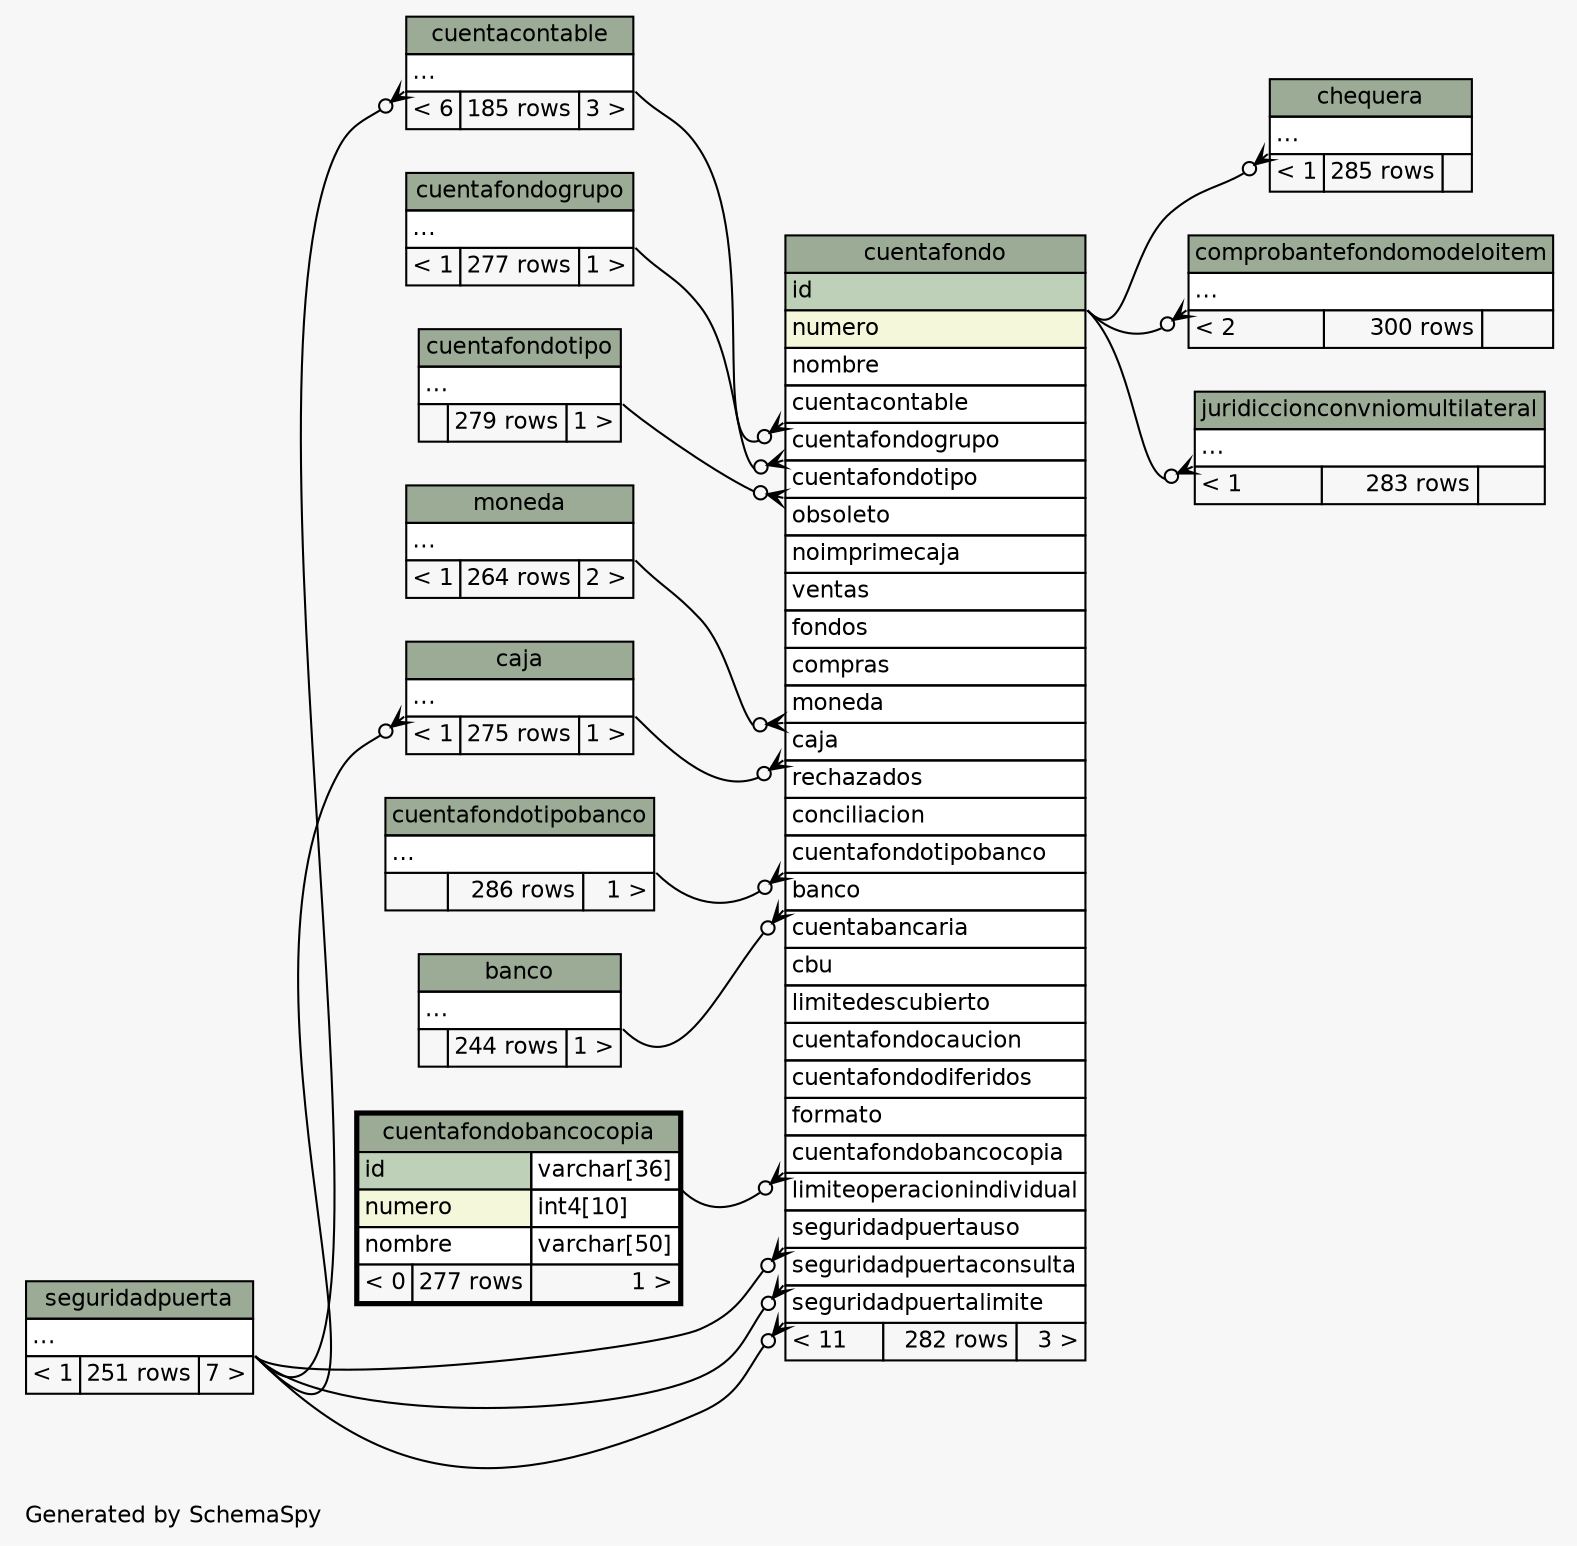 // dot 2.2.1 on Windows 10 10.0
// SchemaSpy rev 590
digraph "twoDegreesRelationshipsDiagram" {
  graph [
    rankdir="RL"
    bgcolor="#f7f7f7"
    label="\nGenerated by SchemaSpy"
    labeljust="l"
    nodesep="0.18"
    ranksep="0.46"
    fontname="Helvetica"
    fontsize="11"
  ];
  node [
    fontname="Helvetica"
    fontsize="11"
    shape="plaintext"
  ];
  edge [
    arrowsize="0.8"
  ];
  "caja":"elipses":sw -> "seguridadpuerta":"elipses":se [arrowhead=none dir=back arrowtail=crowodot];
  "chequera":"elipses":sw -> "cuentafondo":"id":se [arrowhead=none dir=back arrowtail=crowodot];
  "comprobantefondomodeloitem":"elipses":sw -> "cuentafondo":"id":se [arrowhead=none dir=back arrowtail=crowodot];
  "cuentacontable":"elipses":sw -> "seguridadpuerta":"elipses":se [arrowhead=none dir=back arrowtail=crowodot];
  "cuentafondo":"banco":sw -> "banco":"elipses":se [arrowhead=none dir=back arrowtail=crowodot];
  "cuentafondo":"caja":sw -> "caja":"elipses":se [arrowhead=none dir=back arrowtail=crowodot];
  "cuentafondo":"cuentacontable":sw -> "cuentacontable":"elipses":se [arrowhead=none dir=back arrowtail=crowodot];
  "cuentafondo":"cuentafondobancocopia":sw -> "cuentafondobancocopia":"id.type":se [arrowhead=none dir=back arrowtail=crowodot];
  "cuentafondo":"cuentafondogrupo":sw -> "cuentafondogrupo":"elipses":se [arrowhead=none dir=back arrowtail=crowodot];
  "cuentafondo":"cuentafondotipo":sw -> "cuentafondotipo":"elipses":se [arrowhead=none dir=back arrowtail=crowodot];
  "cuentafondo":"cuentafondotipobanco":sw -> "cuentafondotipobanco":"elipses":se [arrowhead=none dir=back arrowtail=crowodot];
  "cuentafondo":"moneda":sw -> "moneda":"elipses":se [arrowhead=none dir=back arrowtail=crowodot];
  "cuentafondo":"seguridadpuertaconsulta":sw -> "seguridadpuerta":"elipses":se [arrowhead=none dir=back arrowtail=crowodot];
  "cuentafondo":"seguridadpuertalimite":sw -> "seguridadpuerta":"elipses":se [arrowhead=none dir=back arrowtail=crowodot];
  "cuentafondo":"seguridadpuertauso":sw -> "seguridadpuerta":"elipses":se [arrowhead=none dir=back arrowtail=crowodot];
  "juridiccionconvniomultilateral":"elipses":sw -> "cuentafondo":"id":se [arrowhead=none dir=back arrowtail=crowodot];
  "banco" [
    label=<
    <TABLE BORDER="0" CELLBORDER="1" CELLSPACING="0" BGCOLOR="#ffffff">
      <TR><TD COLSPAN="3" BGCOLOR="#9bab96" ALIGN="CENTER">banco</TD></TR>
      <TR><TD PORT="elipses" COLSPAN="3" ALIGN="LEFT">...</TD></TR>
      <TR><TD ALIGN="LEFT" BGCOLOR="#f7f7f7">  </TD><TD ALIGN="RIGHT" BGCOLOR="#f7f7f7">244 rows</TD><TD ALIGN="RIGHT" BGCOLOR="#f7f7f7">1 &gt;</TD></TR>
    </TABLE>>
    URL="banco.html"
    tooltip="banco"
  ];
  "caja" [
    label=<
    <TABLE BORDER="0" CELLBORDER="1" CELLSPACING="0" BGCOLOR="#ffffff">
      <TR><TD COLSPAN="3" BGCOLOR="#9bab96" ALIGN="CENTER">caja</TD></TR>
      <TR><TD PORT="elipses" COLSPAN="3" ALIGN="LEFT">...</TD></TR>
      <TR><TD ALIGN="LEFT" BGCOLOR="#f7f7f7">&lt; 1</TD><TD ALIGN="RIGHT" BGCOLOR="#f7f7f7">275 rows</TD><TD ALIGN="RIGHT" BGCOLOR="#f7f7f7">1 &gt;</TD></TR>
    </TABLE>>
    URL="caja.html"
    tooltip="caja"
  ];
  "chequera" [
    label=<
    <TABLE BORDER="0" CELLBORDER="1" CELLSPACING="0" BGCOLOR="#ffffff">
      <TR><TD COLSPAN="3" BGCOLOR="#9bab96" ALIGN="CENTER">chequera</TD></TR>
      <TR><TD PORT="elipses" COLSPAN="3" ALIGN="LEFT">...</TD></TR>
      <TR><TD ALIGN="LEFT" BGCOLOR="#f7f7f7">&lt; 1</TD><TD ALIGN="RIGHT" BGCOLOR="#f7f7f7">285 rows</TD><TD ALIGN="RIGHT" BGCOLOR="#f7f7f7">  </TD></TR>
    </TABLE>>
    URL="chequera.html"
    tooltip="chequera"
  ];
  "comprobantefondomodeloitem" [
    label=<
    <TABLE BORDER="0" CELLBORDER="1" CELLSPACING="0" BGCOLOR="#ffffff">
      <TR><TD COLSPAN="3" BGCOLOR="#9bab96" ALIGN="CENTER">comprobantefondomodeloitem</TD></TR>
      <TR><TD PORT="elipses" COLSPAN="3" ALIGN="LEFT">...</TD></TR>
      <TR><TD ALIGN="LEFT" BGCOLOR="#f7f7f7">&lt; 2</TD><TD ALIGN="RIGHT" BGCOLOR="#f7f7f7">300 rows</TD><TD ALIGN="RIGHT" BGCOLOR="#f7f7f7">  </TD></TR>
    </TABLE>>
    URL="comprobantefondomodeloitem.html"
    tooltip="comprobantefondomodeloitem"
  ];
  "cuentacontable" [
    label=<
    <TABLE BORDER="0" CELLBORDER="1" CELLSPACING="0" BGCOLOR="#ffffff">
      <TR><TD COLSPAN="3" BGCOLOR="#9bab96" ALIGN="CENTER">cuentacontable</TD></TR>
      <TR><TD PORT="elipses" COLSPAN="3" ALIGN="LEFT">...</TD></TR>
      <TR><TD ALIGN="LEFT" BGCOLOR="#f7f7f7">&lt; 6</TD><TD ALIGN="RIGHT" BGCOLOR="#f7f7f7">185 rows</TD><TD ALIGN="RIGHT" BGCOLOR="#f7f7f7">3 &gt;</TD></TR>
    </TABLE>>
    URL="cuentacontable.html"
    tooltip="cuentacontable"
  ];
  "cuentafondo" [
    label=<
    <TABLE BORDER="0" CELLBORDER="1" CELLSPACING="0" BGCOLOR="#ffffff">
      <TR><TD COLSPAN="3" BGCOLOR="#9bab96" ALIGN="CENTER">cuentafondo</TD></TR>
      <TR><TD PORT="id" COLSPAN="3" BGCOLOR="#bed1b8" ALIGN="LEFT">id</TD></TR>
      <TR><TD PORT="numero" COLSPAN="3" BGCOLOR="#f4f7da" ALIGN="LEFT">numero</TD></TR>
      <TR><TD PORT="nombre" COLSPAN="3" ALIGN="LEFT">nombre</TD></TR>
      <TR><TD PORT="cuentacontable" COLSPAN="3" ALIGN="LEFT">cuentacontable</TD></TR>
      <TR><TD PORT="cuentafondogrupo" COLSPAN="3" ALIGN="LEFT">cuentafondogrupo</TD></TR>
      <TR><TD PORT="cuentafondotipo" COLSPAN="3" ALIGN="LEFT">cuentafondotipo</TD></TR>
      <TR><TD PORT="obsoleto" COLSPAN="3" ALIGN="LEFT">obsoleto</TD></TR>
      <TR><TD PORT="noimprimecaja" COLSPAN="3" ALIGN="LEFT">noimprimecaja</TD></TR>
      <TR><TD PORT="ventas" COLSPAN="3" ALIGN="LEFT">ventas</TD></TR>
      <TR><TD PORT="fondos" COLSPAN="3" ALIGN="LEFT">fondos</TD></TR>
      <TR><TD PORT="compras" COLSPAN="3" ALIGN="LEFT">compras</TD></TR>
      <TR><TD PORT="moneda" COLSPAN="3" ALIGN="LEFT">moneda</TD></TR>
      <TR><TD PORT="caja" COLSPAN="3" ALIGN="LEFT">caja</TD></TR>
      <TR><TD PORT="rechazados" COLSPAN="3" ALIGN="LEFT">rechazados</TD></TR>
      <TR><TD PORT="conciliacion" COLSPAN="3" ALIGN="LEFT">conciliacion</TD></TR>
      <TR><TD PORT="cuentafondotipobanco" COLSPAN="3" ALIGN="LEFT">cuentafondotipobanco</TD></TR>
      <TR><TD PORT="banco" COLSPAN="3" ALIGN="LEFT">banco</TD></TR>
      <TR><TD PORT="cuentabancaria" COLSPAN="3" ALIGN="LEFT">cuentabancaria</TD></TR>
      <TR><TD PORT="cbu" COLSPAN="3" ALIGN="LEFT">cbu</TD></TR>
      <TR><TD PORT="limitedescubierto" COLSPAN="3" ALIGN="LEFT">limitedescubierto</TD></TR>
      <TR><TD PORT="cuentafondocaucion" COLSPAN="3" ALIGN="LEFT">cuentafondocaucion</TD></TR>
      <TR><TD PORT="cuentafondodiferidos" COLSPAN="3" ALIGN="LEFT">cuentafondodiferidos</TD></TR>
      <TR><TD PORT="formato" COLSPAN="3" ALIGN="LEFT">formato</TD></TR>
      <TR><TD PORT="cuentafondobancocopia" COLSPAN="3" ALIGN="LEFT">cuentafondobancocopia</TD></TR>
      <TR><TD PORT="limiteoperacionindividual" COLSPAN="3" ALIGN="LEFT">limiteoperacionindividual</TD></TR>
      <TR><TD PORT="seguridadpuertauso" COLSPAN="3" ALIGN="LEFT">seguridadpuertauso</TD></TR>
      <TR><TD PORT="seguridadpuertaconsulta" COLSPAN="3" ALIGN="LEFT">seguridadpuertaconsulta</TD></TR>
      <TR><TD PORT="seguridadpuertalimite" COLSPAN="3" ALIGN="LEFT">seguridadpuertalimite</TD></TR>
      <TR><TD ALIGN="LEFT" BGCOLOR="#f7f7f7">&lt; 11</TD><TD ALIGN="RIGHT" BGCOLOR="#f7f7f7">282 rows</TD><TD ALIGN="RIGHT" BGCOLOR="#f7f7f7">3 &gt;</TD></TR>
    </TABLE>>
    URL="cuentafondo.html"
    tooltip="cuentafondo"
  ];
  "cuentafondobancocopia" [
    label=<
    <TABLE BORDER="2" CELLBORDER="1" CELLSPACING="0" BGCOLOR="#ffffff">
      <TR><TD COLSPAN="3" BGCOLOR="#9bab96" ALIGN="CENTER">cuentafondobancocopia</TD></TR>
      <TR><TD PORT="id" COLSPAN="2" BGCOLOR="#bed1b8" ALIGN="LEFT">id</TD><TD PORT="id.type" ALIGN="LEFT">varchar[36]</TD></TR>
      <TR><TD PORT="numero" COLSPAN="2" BGCOLOR="#f4f7da" ALIGN="LEFT">numero</TD><TD PORT="numero.type" ALIGN="LEFT">int4[10]</TD></TR>
      <TR><TD PORT="nombre" COLSPAN="2" ALIGN="LEFT">nombre</TD><TD PORT="nombre.type" ALIGN="LEFT">varchar[50]</TD></TR>
      <TR><TD ALIGN="LEFT" BGCOLOR="#f7f7f7">&lt; 0</TD><TD ALIGN="RIGHT" BGCOLOR="#f7f7f7">277 rows</TD><TD ALIGN="RIGHT" BGCOLOR="#f7f7f7">1 &gt;</TD></TR>
    </TABLE>>
    URL="cuentafondobancocopia.html"
    tooltip="cuentafondobancocopia"
  ];
  "cuentafondogrupo" [
    label=<
    <TABLE BORDER="0" CELLBORDER="1" CELLSPACING="0" BGCOLOR="#ffffff">
      <TR><TD COLSPAN="3" BGCOLOR="#9bab96" ALIGN="CENTER">cuentafondogrupo</TD></TR>
      <TR><TD PORT="elipses" COLSPAN="3" ALIGN="LEFT">...</TD></TR>
      <TR><TD ALIGN="LEFT" BGCOLOR="#f7f7f7">&lt; 1</TD><TD ALIGN="RIGHT" BGCOLOR="#f7f7f7">277 rows</TD><TD ALIGN="RIGHT" BGCOLOR="#f7f7f7">1 &gt;</TD></TR>
    </TABLE>>
    URL="cuentafondogrupo.html"
    tooltip="cuentafondogrupo"
  ];
  "cuentafondotipo" [
    label=<
    <TABLE BORDER="0" CELLBORDER="1" CELLSPACING="0" BGCOLOR="#ffffff">
      <TR><TD COLSPAN="3" BGCOLOR="#9bab96" ALIGN="CENTER">cuentafondotipo</TD></TR>
      <TR><TD PORT="elipses" COLSPAN="3" ALIGN="LEFT">...</TD></TR>
      <TR><TD ALIGN="LEFT" BGCOLOR="#f7f7f7">  </TD><TD ALIGN="RIGHT" BGCOLOR="#f7f7f7">279 rows</TD><TD ALIGN="RIGHT" BGCOLOR="#f7f7f7">1 &gt;</TD></TR>
    </TABLE>>
    URL="cuentafondotipo.html"
    tooltip="cuentafondotipo"
  ];
  "cuentafondotipobanco" [
    label=<
    <TABLE BORDER="0" CELLBORDER="1" CELLSPACING="0" BGCOLOR="#ffffff">
      <TR><TD COLSPAN="3" BGCOLOR="#9bab96" ALIGN="CENTER">cuentafondotipobanco</TD></TR>
      <TR><TD PORT="elipses" COLSPAN="3" ALIGN="LEFT">...</TD></TR>
      <TR><TD ALIGN="LEFT" BGCOLOR="#f7f7f7">  </TD><TD ALIGN="RIGHT" BGCOLOR="#f7f7f7">286 rows</TD><TD ALIGN="RIGHT" BGCOLOR="#f7f7f7">1 &gt;</TD></TR>
    </TABLE>>
    URL="cuentafondotipobanco.html"
    tooltip="cuentafondotipobanco"
  ];
  "juridiccionconvniomultilateral" [
    label=<
    <TABLE BORDER="0" CELLBORDER="1" CELLSPACING="0" BGCOLOR="#ffffff">
      <TR><TD COLSPAN="3" BGCOLOR="#9bab96" ALIGN="CENTER">juridiccionconvniomultilateral</TD></TR>
      <TR><TD PORT="elipses" COLSPAN="3" ALIGN="LEFT">...</TD></TR>
      <TR><TD ALIGN="LEFT" BGCOLOR="#f7f7f7">&lt; 1</TD><TD ALIGN="RIGHT" BGCOLOR="#f7f7f7">283 rows</TD><TD ALIGN="RIGHT" BGCOLOR="#f7f7f7">  </TD></TR>
    </TABLE>>
    URL="juridiccionconvniomultilateral.html"
    tooltip="juridiccionconvniomultilateral"
  ];
  "moneda" [
    label=<
    <TABLE BORDER="0" CELLBORDER="1" CELLSPACING="0" BGCOLOR="#ffffff">
      <TR><TD COLSPAN="3" BGCOLOR="#9bab96" ALIGN="CENTER">moneda</TD></TR>
      <TR><TD PORT="elipses" COLSPAN="3" ALIGN="LEFT">...</TD></TR>
      <TR><TD ALIGN="LEFT" BGCOLOR="#f7f7f7">&lt; 1</TD><TD ALIGN="RIGHT" BGCOLOR="#f7f7f7">264 rows</TD><TD ALIGN="RIGHT" BGCOLOR="#f7f7f7">2 &gt;</TD></TR>
    </TABLE>>
    URL="moneda.html"
    tooltip="moneda"
  ];
  "seguridadpuerta" [
    label=<
    <TABLE BORDER="0" CELLBORDER="1" CELLSPACING="0" BGCOLOR="#ffffff">
      <TR><TD COLSPAN="3" BGCOLOR="#9bab96" ALIGN="CENTER">seguridadpuerta</TD></TR>
      <TR><TD PORT="elipses" COLSPAN="3" ALIGN="LEFT">...</TD></TR>
      <TR><TD ALIGN="LEFT" BGCOLOR="#f7f7f7">&lt; 1</TD><TD ALIGN="RIGHT" BGCOLOR="#f7f7f7">251 rows</TD><TD ALIGN="RIGHT" BGCOLOR="#f7f7f7">7 &gt;</TD></TR>
    </TABLE>>
    URL="seguridadpuerta.html"
    tooltip="seguridadpuerta"
  ];
}
